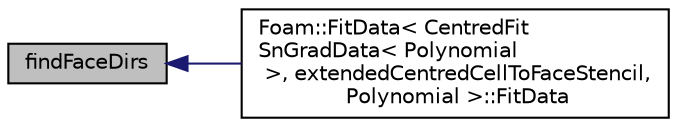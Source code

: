 digraph "findFaceDirs"
{
  bgcolor="transparent";
  edge [fontname="Helvetica",fontsize="10",labelfontname="Helvetica",labelfontsize="10"];
  node [fontname="Helvetica",fontsize="10",shape=record];
  rankdir="LR";
  Node5 [label="findFaceDirs",height=0.2,width=0.4,color="black", fillcolor="grey75", style="filled", fontcolor="black"];
  Node5 -> Node6 [dir="back",color="midnightblue",fontsize="10",style="solid",fontname="Helvetica"];
  Node6 [label="Foam::FitData\< CentredFit\lSnGradData\< Polynomial\l \>, extendedCentredCellToFaceStencil,\l Polynomial \>::FitData",height=0.2,width=0.4,color="black",URL="$a24001.html#aae466fd70e0e09780b8bcd36d9be91db",tooltip="Construct from components. "];
}
